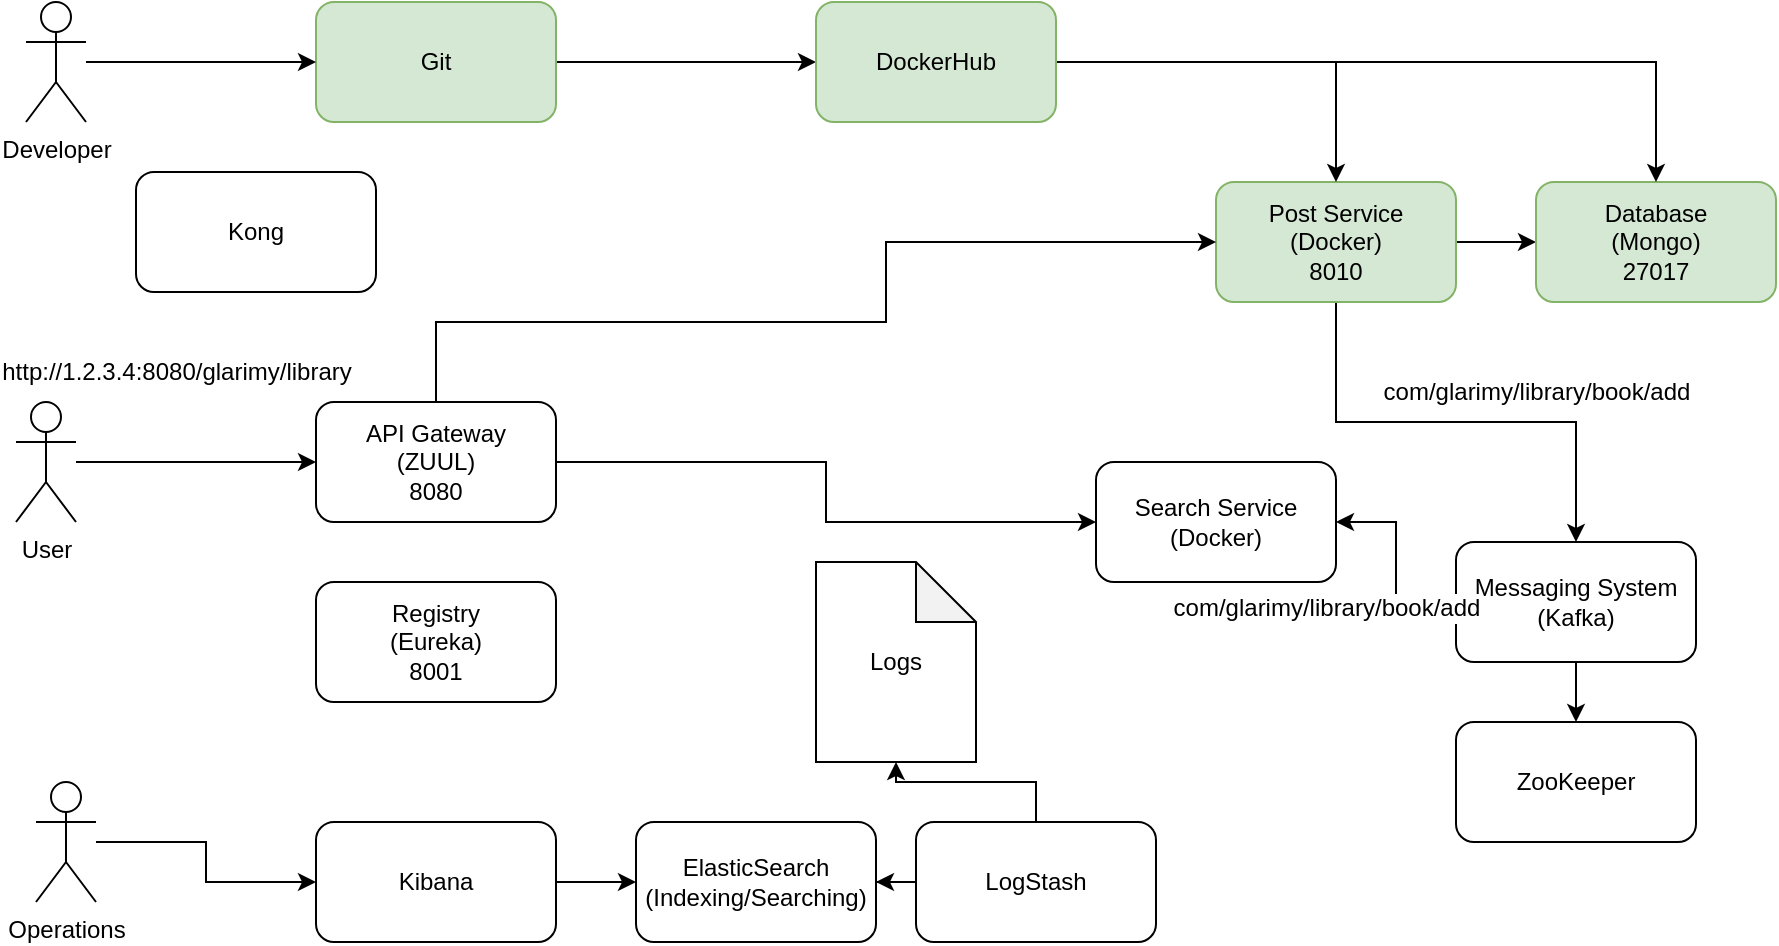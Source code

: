 <mxfile version="10.5.1" type="github"><diagram id="b62Ax81Btr2lBAqxOk79" name="Page-1"><mxGraphModel dx="946" dy="509" grid="1" gridSize="10" guides="1" tooltips="1" connect="1" arrows="1" fold="1" page="1" pageScale="1" pageWidth="850" pageHeight="1100" math="0" shadow="0"><root><mxCell id="0"/><mxCell id="1" parent="0"/><mxCell id="JZ5h-rdnhIdQHaiJVVO9-27" style="edgeStyle=orthogonalEdgeStyle;rounded=0;orthogonalLoop=1;jettySize=auto;html=1;" parent="1" source="JZ5h-rdnhIdQHaiJVVO9-13" target="JZ5h-rdnhIdQHaiJVVO9-19" edge="1"><mxGeometry relative="1" as="geometry"/></mxCell><mxCell id="JZ5h-rdnhIdQHaiJVVO9-28" style="edgeStyle=orthogonalEdgeStyle;rounded=0;orthogonalLoop=1;jettySize=auto;html=1;" parent="1" source="JZ5h-rdnhIdQHaiJVVO9-13" target="JZ5h-rdnhIdQHaiJVVO9-18" edge="1"><mxGeometry relative="1" as="geometry"/></mxCell><mxCell id="JSW_ImDobr9UHfetYF9Y-4" value="com/glarimy/library/book/add" style="text;html=1;resizable=0;points=[];align=center;verticalAlign=middle;labelBackgroundColor=#ffffff;" vertex="1" connectable="0" parent="JZ5h-rdnhIdQHaiJVVO9-28"><mxGeometry x="0.125" y="-2" relative="1" as="geometry"><mxPoint x="25" y="-17" as="offset"/></mxGeometry></mxCell><mxCell id="JZ5h-rdnhIdQHaiJVVO9-13" value="&lt;div&gt;Post Service &lt;br&gt;&lt;/div&gt;&lt;div&gt;(Docker)&lt;/div&gt;&lt;div&gt;8010&lt;br&gt;&lt;/div&gt;" style="rounded=1;whiteSpace=wrap;html=1;fillColor=#d5e8d4;strokeColor=#82b366;" parent="1" vertex="1"><mxGeometry x="630" y="155" width="120" height="60" as="geometry"/></mxCell><mxCell id="JZ5h-rdnhIdQHaiJVVO9-14" value="&lt;div&gt;Search Service (Docker)&lt;br&gt;&lt;/div&gt;" style="rounded=1;whiteSpace=wrap;html=1;" parent="1" vertex="1"><mxGeometry x="570" y="295" width="120" height="60" as="geometry"/></mxCell><mxCell id="JZ5h-rdnhIdQHaiJVVO9-36" style="edgeStyle=orthogonalEdgeStyle;rounded=0;orthogonalLoop=1;jettySize=auto;html=1;entryX=0;entryY=0.5;entryDx=0;entryDy=0;" parent="1" source="JZ5h-rdnhIdQHaiJVVO9-15" target="JZ5h-rdnhIdQHaiJVVO9-13" edge="1"><mxGeometry relative="1" as="geometry"><Array as="points"><mxPoint x="240" y="225"/><mxPoint x="465" y="225"/><mxPoint x="465" y="185"/></Array></mxGeometry></mxCell><mxCell id="JZ5h-rdnhIdQHaiJVVO9-37" style="edgeStyle=orthogonalEdgeStyle;rounded=0;orthogonalLoop=1;jettySize=auto;html=1;" parent="1" source="JZ5h-rdnhIdQHaiJVVO9-15" target="JZ5h-rdnhIdQHaiJVVO9-14" edge="1"><mxGeometry relative="1" as="geometry"/></mxCell><mxCell id="JZ5h-rdnhIdQHaiJVVO9-15" value="&lt;div&gt;API Gateway &lt;br&gt;&lt;/div&gt;&lt;div&gt;(ZUUL)&lt;/div&gt;&lt;div&gt;8080&lt;/div&gt;" style="rounded=1;whiteSpace=wrap;html=1;" parent="1" vertex="1"><mxGeometry x="180" y="265" width="120" height="60" as="geometry"/></mxCell><mxCell id="JZ5h-rdnhIdQHaiJVVO9-16" value="&lt;div&gt;Registry&lt;/div&gt;&lt;div&gt; (Eureka)&lt;/div&gt;&lt;div&gt;8001&lt;br&gt;&lt;/div&gt;" style="rounded=1;whiteSpace=wrap;html=1;" parent="1" vertex="1"><mxGeometry x="180" y="355" width="120" height="60" as="geometry"/></mxCell><mxCell id="JZ5h-rdnhIdQHaiJVVO9-17" value="ZooKeeper" style="rounded=1;whiteSpace=wrap;html=1;" parent="1" vertex="1"><mxGeometry x="750" y="425" width="120" height="60" as="geometry"/></mxCell><mxCell id="JZ5h-rdnhIdQHaiJVVO9-29" style="edgeStyle=orthogonalEdgeStyle;rounded=0;orthogonalLoop=1;jettySize=auto;html=1;" parent="1" source="JZ5h-rdnhIdQHaiJVVO9-18" target="JZ5h-rdnhIdQHaiJVVO9-14" edge="1"><mxGeometry relative="1" as="geometry"/></mxCell><mxCell id="JZ5h-rdnhIdQHaiJVVO9-30" style="edgeStyle=orthogonalEdgeStyle;rounded=0;orthogonalLoop=1;jettySize=auto;html=1;exitX=0.5;exitY=1;exitDx=0;exitDy=0;" parent="1" source="JZ5h-rdnhIdQHaiJVVO9-18" target="JZ5h-rdnhIdQHaiJVVO9-17" edge="1"><mxGeometry relative="1" as="geometry"/></mxCell><mxCell id="JZ5h-rdnhIdQHaiJVVO9-18" value="Messaging System (Kafka)" style="rounded=1;whiteSpace=wrap;html=1;" parent="1" vertex="1"><mxGeometry x="750" y="335" width="120" height="60" as="geometry"/></mxCell><mxCell id="JZ5h-rdnhIdQHaiJVVO9-19" value="&lt;div&gt;Database &lt;br&gt;&lt;/div&gt;&lt;div&gt;(Mongo)&lt;br&gt;&lt;/div&gt;&lt;div&gt;27017&lt;br&gt;&lt;/div&gt;" style="rounded=1;whiteSpace=wrap;html=1;fillColor=#d5e8d4;strokeColor=#82b366;" parent="1" vertex="1"><mxGeometry x="790" y="155" width="120" height="60" as="geometry"/></mxCell><mxCell id="JZ5h-rdnhIdQHaiJVVO9-20" value="ElasticSearch (Indexing/Searching)" style="rounded=1;whiteSpace=wrap;html=1;" parent="1" vertex="1"><mxGeometry x="340" y="475" width="120" height="60" as="geometry"/></mxCell><mxCell id="JZ5h-rdnhIdQHaiJVVO9-33" style="edgeStyle=orthogonalEdgeStyle;rounded=0;orthogonalLoop=1;jettySize=auto;html=1;exitX=0;exitY=0.5;exitDx=0;exitDy=0;" parent="1" source="JZ5h-rdnhIdQHaiJVVO9-21" target="JZ5h-rdnhIdQHaiJVVO9-20" edge="1"><mxGeometry relative="1" as="geometry"/></mxCell><mxCell id="JZ5h-rdnhIdQHaiJVVO9-34" style="edgeStyle=orthogonalEdgeStyle;rounded=0;orthogonalLoop=1;jettySize=auto;html=1;exitX=0.5;exitY=0;exitDx=0;exitDy=0;" parent="1" source="JZ5h-rdnhIdQHaiJVVO9-21" target="JZ5h-rdnhIdQHaiJVVO9-31" edge="1"><mxGeometry relative="1" as="geometry"/></mxCell><mxCell id="JZ5h-rdnhIdQHaiJVVO9-21" value="LogStash" style="rounded=1;whiteSpace=wrap;html=1;" parent="1" vertex="1"><mxGeometry x="480" y="475" width="120" height="60" as="geometry"/></mxCell><mxCell id="JZ5h-rdnhIdQHaiJVVO9-32" style="edgeStyle=orthogonalEdgeStyle;rounded=0;orthogonalLoop=1;jettySize=auto;html=1;" parent="1" source="JZ5h-rdnhIdQHaiJVVO9-22" target="JZ5h-rdnhIdQHaiJVVO9-20" edge="1"><mxGeometry relative="1" as="geometry"/></mxCell><mxCell id="JZ5h-rdnhIdQHaiJVVO9-22" value="Kibana" style="rounded=1;whiteSpace=wrap;html=1;" parent="1" vertex="1"><mxGeometry x="180" y="475" width="120" height="60" as="geometry"/></mxCell><mxCell id="JZ5h-rdnhIdQHaiJVVO9-26" style="edgeStyle=orthogonalEdgeStyle;rounded=0;orthogonalLoop=1;jettySize=auto;html=1;entryX=0;entryY=0.5;entryDx=0;entryDy=0;" parent="1" source="JZ5h-rdnhIdQHaiJVVO9-23" target="JZ5h-rdnhIdQHaiJVVO9-24" edge="1"><mxGeometry relative="1" as="geometry"/></mxCell><mxCell id="JZ5h-rdnhIdQHaiJVVO9-23" value="Git" style="rounded=1;whiteSpace=wrap;html=1;fillColor=#d5e8d4;strokeColor=#82b366;" parent="1" vertex="1"><mxGeometry x="180" y="65" width="120" height="60" as="geometry"/></mxCell><mxCell id="JSW_ImDobr9UHfetYF9Y-1" style="edgeStyle=orthogonalEdgeStyle;rounded=0;orthogonalLoop=1;jettySize=auto;html=1;" edge="1" parent="1" source="JZ5h-rdnhIdQHaiJVVO9-24" target="JZ5h-rdnhIdQHaiJVVO9-13"><mxGeometry relative="1" as="geometry"/></mxCell><mxCell id="JSW_ImDobr9UHfetYF9Y-2" style="edgeStyle=orthogonalEdgeStyle;rounded=0;orthogonalLoop=1;jettySize=auto;html=1;" edge="1" parent="1" source="JZ5h-rdnhIdQHaiJVVO9-24" target="JZ5h-rdnhIdQHaiJVVO9-19"><mxGeometry relative="1" as="geometry"/></mxCell><mxCell id="JZ5h-rdnhIdQHaiJVVO9-24" value="DockerHub" style="rounded=1;whiteSpace=wrap;html=1;fillColor=#d5e8d4;strokeColor=#82b366;" parent="1" vertex="1"><mxGeometry x="430" y="65" width="120" height="60" as="geometry"/></mxCell><mxCell id="JZ5h-rdnhIdQHaiJVVO9-31" value="Logs" style="shape=note;whiteSpace=wrap;html=1;backgroundOutline=1;darkOpacity=0.05;" parent="1" vertex="1"><mxGeometry x="430" y="345" width="80" height="100" as="geometry"/></mxCell><mxCell id="JZ5h-rdnhIdQHaiJVVO9-39" style="edgeStyle=orthogonalEdgeStyle;rounded=0;orthogonalLoop=1;jettySize=auto;html=1;entryX=0;entryY=0.5;entryDx=0;entryDy=0;" parent="1" source="JZ5h-rdnhIdQHaiJVVO9-38" target="JZ5h-rdnhIdQHaiJVVO9-15" edge="1"><mxGeometry relative="1" as="geometry"/></mxCell><mxCell id="JSW_ImDobr9UHfetYF9Y-3" value="http://1.2.3.4:8080/glarimy/library" style="text;html=1;resizable=0;points=[];align=center;verticalAlign=middle;labelBackgroundColor=#ffffff;" vertex="1" connectable="0" parent="JZ5h-rdnhIdQHaiJVVO9-39"><mxGeometry x="-0.767" relative="1" as="geometry"><mxPoint x="36" y="-45" as="offset"/></mxGeometry></mxCell><mxCell id="JZ5h-rdnhIdQHaiJVVO9-38" value="User" style="shape=umlActor;verticalLabelPosition=bottom;labelBackgroundColor=#ffffff;verticalAlign=top;html=1;outlineConnect=0;" parent="1" vertex="1"><mxGeometry x="30" y="265" width="30" height="60" as="geometry"/></mxCell><mxCell id="JZ5h-rdnhIdQHaiJVVO9-41" style="edgeStyle=orthogonalEdgeStyle;rounded=0;orthogonalLoop=1;jettySize=auto;html=1;" parent="1" source="JZ5h-rdnhIdQHaiJVVO9-40" target="JZ5h-rdnhIdQHaiJVVO9-22" edge="1"><mxGeometry relative="1" as="geometry"/></mxCell><mxCell id="JZ5h-rdnhIdQHaiJVVO9-40" value="Operations" style="shape=umlActor;verticalLabelPosition=bottom;labelBackgroundColor=#ffffff;verticalAlign=top;html=1;outlineConnect=0;" parent="1" vertex="1"><mxGeometry x="40" y="455" width="30" height="60" as="geometry"/></mxCell><mxCell id="JZ5h-rdnhIdQHaiJVVO9-43" style="edgeStyle=orthogonalEdgeStyle;rounded=0;orthogonalLoop=1;jettySize=auto;html=1;" parent="1" source="JZ5h-rdnhIdQHaiJVVO9-42" target="JZ5h-rdnhIdQHaiJVVO9-23" edge="1"><mxGeometry relative="1" as="geometry"/></mxCell><mxCell id="JZ5h-rdnhIdQHaiJVVO9-42" value="Developer" style="shape=umlActor;verticalLabelPosition=bottom;labelBackgroundColor=#ffffff;verticalAlign=top;html=1;outlineConnect=0;" parent="1" vertex="1"><mxGeometry x="35" y="65" width="30" height="60" as="geometry"/></mxCell><mxCell id="JZ5h-rdnhIdQHaiJVVO9-48" value="Kong" style="rounded=1;whiteSpace=wrap;html=1;" parent="1" vertex="1"><mxGeometry x="90" y="150" width="120" height="60" as="geometry"/></mxCell><mxCell id="JSW_ImDobr9UHfetYF9Y-5" value="com/glarimy/library/book/add" style="text;html=1;resizable=0;points=[];align=center;verticalAlign=middle;labelBackgroundColor=#ffffff;" vertex="1" connectable="0" parent="1"><mxGeometry x="660" y="385" as="geometry"><mxPoint x="25" y="-17" as="offset"/></mxGeometry></mxCell></root></mxGraphModel></diagram></mxfile>